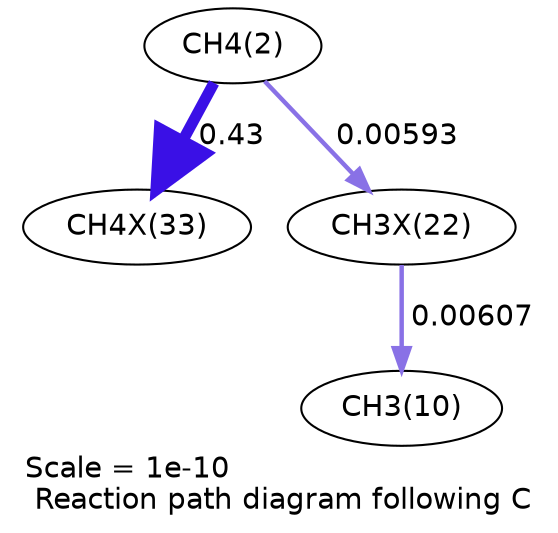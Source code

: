 digraph reaction_paths {
center=1;
s4 -> s38[fontname="Helvetica", penwidth=5.36, arrowsize=2.68, color="0.7, 0.93, 0.9"
, label=" 0.43"];
s4 -> s36[fontname="Helvetica", penwidth=2.13, arrowsize=1.06, color="0.7, 0.506, 0.9"
, label=" 0.00593"];
s36 -> s12[fontname="Helvetica", penwidth=2.15, arrowsize=1.07, color="0.7, 0.506, 0.9"
, label=" 0.00607"];
s4 [ fontname="Helvetica", label="CH4(2)"];
s12 [ fontname="Helvetica", label="CH3(10)"];
s36 [ fontname="Helvetica", label="CH3X(22)"];
s38 [ fontname="Helvetica", label="CH4X(33)"];
 label = "Scale = 1e-10\l Reaction path diagram following C";
 fontname = "Helvetica";
}
